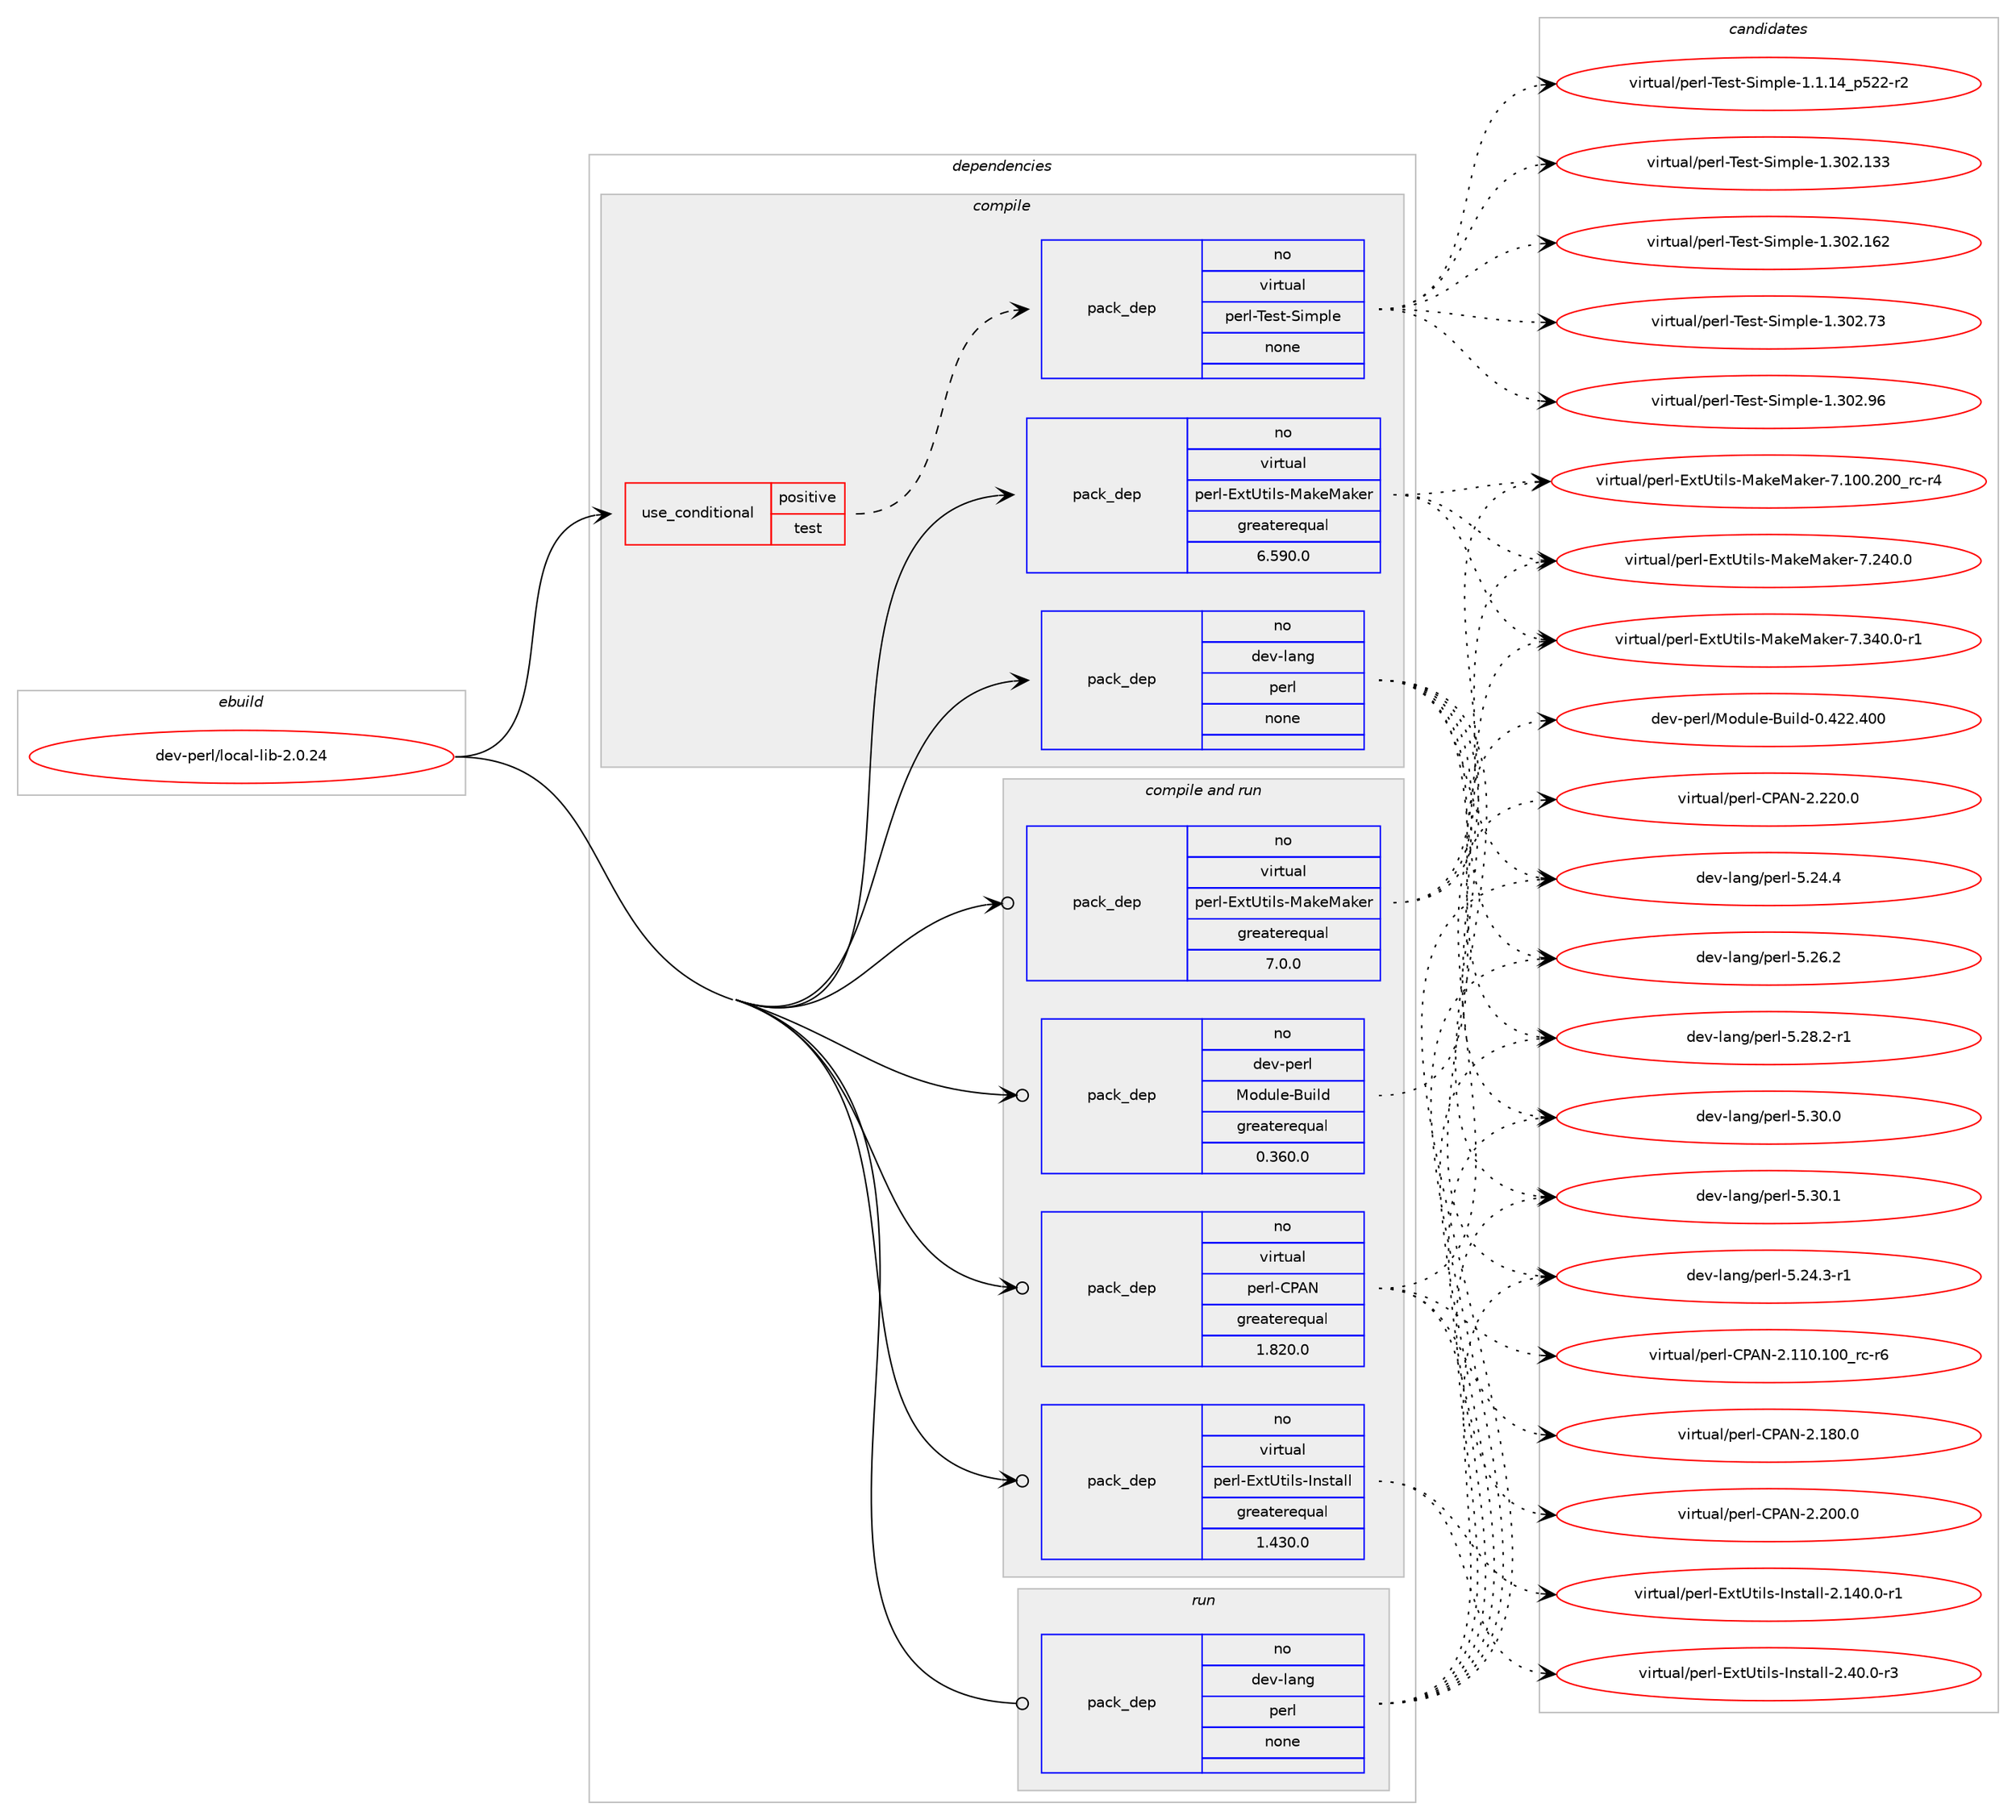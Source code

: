 digraph prolog {

# *************
# Graph options
# *************

newrank=true;
concentrate=true;
compound=true;
graph [rankdir=LR,fontname=Helvetica,fontsize=10,ranksep=1.5];#, ranksep=2.5, nodesep=0.2];
edge  [arrowhead=vee];
node  [fontname=Helvetica,fontsize=10];

# **********
# The ebuild
# **********

subgraph cluster_leftcol {
color=gray;
rank=same;
label=<<i>ebuild</i>>;
id [label="dev-perl/local-lib-2.0.24", color=red, width=4, href="../dev-perl/local-lib-2.0.24.svg"];
}

# ****************
# The dependencies
# ****************

subgraph cluster_midcol {
color=gray;
label=<<i>dependencies</i>>;
subgraph cluster_compile {
fillcolor="#eeeeee";
style=filled;
label=<<i>compile</i>>;
subgraph cond134640 {
dependency588742 [label=<<TABLE BORDER="0" CELLBORDER="1" CELLSPACING="0" CELLPADDING="4"><TR><TD ROWSPAN="3" CELLPADDING="10">use_conditional</TD></TR><TR><TD>positive</TD></TR><TR><TD>test</TD></TR></TABLE>>, shape=none, color=red];
subgraph pack442439 {
dependency588743 [label=<<TABLE BORDER="0" CELLBORDER="1" CELLSPACING="0" CELLPADDING="4" WIDTH="220"><TR><TD ROWSPAN="6" CELLPADDING="30">pack_dep</TD></TR><TR><TD WIDTH="110">no</TD></TR><TR><TD>virtual</TD></TR><TR><TD>perl-Test-Simple</TD></TR><TR><TD>none</TD></TR><TR><TD></TD></TR></TABLE>>, shape=none, color=blue];
}
dependency588742:e -> dependency588743:w [weight=20,style="dashed",arrowhead="vee"];
}
id:e -> dependency588742:w [weight=20,style="solid",arrowhead="vee"];
subgraph pack442440 {
dependency588744 [label=<<TABLE BORDER="0" CELLBORDER="1" CELLSPACING="0" CELLPADDING="4" WIDTH="220"><TR><TD ROWSPAN="6" CELLPADDING="30">pack_dep</TD></TR><TR><TD WIDTH="110">no</TD></TR><TR><TD>dev-lang</TD></TR><TR><TD>perl</TD></TR><TR><TD>none</TD></TR><TR><TD></TD></TR></TABLE>>, shape=none, color=blue];
}
id:e -> dependency588744:w [weight=20,style="solid",arrowhead="vee"];
subgraph pack442441 {
dependency588745 [label=<<TABLE BORDER="0" CELLBORDER="1" CELLSPACING="0" CELLPADDING="4" WIDTH="220"><TR><TD ROWSPAN="6" CELLPADDING="30">pack_dep</TD></TR><TR><TD WIDTH="110">no</TD></TR><TR><TD>virtual</TD></TR><TR><TD>perl-ExtUtils-MakeMaker</TD></TR><TR><TD>greaterequal</TD></TR><TR><TD>6.590.0</TD></TR></TABLE>>, shape=none, color=blue];
}
id:e -> dependency588745:w [weight=20,style="solid",arrowhead="vee"];
}
subgraph cluster_compileandrun {
fillcolor="#eeeeee";
style=filled;
label=<<i>compile and run</i>>;
subgraph pack442442 {
dependency588746 [label=<<TABLE BORDER="0" CELLBORDER="1" CELLSPACING="0" CELLPADDING="4" WIDTH="220"><TR><TD ROWSPAN="6" CELLPADDING="30">pack_dep</TD></TR><TR><TD WIDTH="110">no</TD></TR><TR><TD>dev-perl</TD></TR><TR><TD>Module-Build</TD></TR><TR><TD>greaterequal</TD></TR><TR><TD>0.360.0</TD></TR></TABLE>>, shape=none, color=blue];
}
id:e -> dependency588746:w [weight=20,style="solid",arrowhead="odotvee"];
subgraph pack442443 {
dependency588747 [label=<<TABLE BORDER="0" CELLBORDER="1" CELLSPACING="0" CELLPADDING="4" WIDTH="220"><TR><TD ROWSPAN="6" CELLPADDING="30">pack_dep</TD></TR><TR><TD WIDTH="110">no</TD></TR><TR><TD>virtual</TD></TR><TR><TD>perl-CPAN</TD></TR><TR><TD>greaterequal</TD></TR><TR><TD>1.820.0</TD></TR></TABLE>>, shape=none, color=blue];
}
id:e -> dependency588747:w [weight=20,style="solid",arrowhead="odotvee"];
subgraph pack442444 {
dependency588748 [label=<<TABLE BORDER="0" CELLBORDER="1" CELLSPACING="0" CELLPADDING="4" WIDTH="220"><TR><TD ROWSPAN="6" CELLPADDING="30">pack_dep</TD></TR><TR><TD WIDTH="110">no</TD></TR><TR><TD>virtual</TD></TR><TR><TD>perl-ExtUtils-Install</TD></TR><TR><TD>greaterequal</TD></TR><TR><TD>1.430.0</TD></TR></TABLE>>, shape=none, color=blue];
}
id:e -> dependency588748:w [weight=20,style="solid",arrowhead="odotvee"];
subgraph pack442445 {
dependency588749 [label=<<TABLE BORDER="0" CELLBORDER="1" CELLSPACING="0" CELLPADDING="4" WIDTH="220"><TR><TD ROWSPAN="6" CELLPADDING="30">pack_dep</TD></TR><TR><TD WIDTH="110">no</TD></TR><TR><TD>virtual</TD></TR><TR><TD>perl-ExtUtils-MakeMaker</TD></TR><TR><TD>greaterequal</TD></TR><TR><TD>7.0.0</TD></TR></TABLE>>, shape=none, color=blue];
}
id:e -> dependency588749:w [weight=20,style="solid",arrowhead="odotvee"];
}
subgraph cluster_run {
fillcolor="#eeeeee";
style=filled;
label=<<i>run</i>>;
subgraph pack442446 {
dependency588750 [label=<<TABLE BORDER="0" CELLBORDER="1" CELLSPACING="0" CELLPADDING="4" WIDTH="220"><TR><TD ROWSPAN="6" CELLPADDING="30">pack_dep</TD></TR><TR><TD WIDTH="110">no</TD></TR><TR><TD>dev-lang</TD></TR><TR><TD>perl</TD></TR><TR><TD>none</TD></TR><TR><TD></TD></TR></TABLE>>, shape=none, color=blue];
}
id:e -> dependency588750:w [weight=20,style="solid",arrowhead="odot"];
}
}

# **************
# The candidates
# **************

subgraph cluster_choices {
rank=same;
color=gray;
label=<<i>candidates</i>>;

subgraph choice442439 {
color=black;
nodesep=1;
choice11810511411611797108471121011141084584101115116458310510911210810145494649464952951125350504511450 [label="virtual/perl-Test-Simple-1.1.14_p522-r2", color=red, width=4,href="../virtual/perl-Test-Simple-1.1.14_p522-r2.svg"];
choice11810511411611797108471121011141084584101115116458310510911210810145494651485046495151 [label="virtual/perl-Test-Simple-1.302.133", color=red, width=4,href="../virtual/perl-Test-Simple-1.302.133.svg"];
choice11810511411611797108471121011141084584101115116458310510911210810145494651485046495450 [label="virtual/perl-Test-Simple-1.302.162", color=red, width=4,href="../virtual/perl-Test-Simple-1.302.162.svg"];
choice118105114116117971084711210111410845841011151164583105109112108101454946514850465551 [label="virtual/perl-Test-Simple-1.302.73", color=red, width=4,href="../virtual/perl-Test-Simple-1.302.73.svg"];
choice118105114116117971084711210111410845841011151164583105109112108101454946514850465754 [label="virtual/perl-Test-Simple-1.302.96", color=red, width=4,href="../virtual/perl-Test-Simple-1.302.96.svg"];
dependency588743:e -> choice11810511411611797108471121011141084584101115116458310510911210810145494649464952951125350504511450:w [style=dotted,weight="100"];
dependency588743:e -> choice11810511411611797108471121011141084584101115116458310510911210810145494651485046495151:w [style=dotted,weight="100"];
dependency588743:e -> choice11810511411611797108471121011141084584101115116458310510911210810145494651485046495450:w [style=dotted,weight="100"];
dependency588743:e -> choice118105114116117971084711210111410845841011151164583105109112108101454946514850465551:w [style=dotted,weight="100"];
dependency588743:e -> choice118105114116117971084711210111410845841011151164583105109112108101454946514850465754:w [style=dotted,weight="100"];
}
subgraph choice442440 {
color=black;
nodesep=1;
choice100101118451089711010347112101114108455346505246514511449 [label="dev-lang/perl-5.24.3-r1", color=red, width=4,href="../dev-lang/perl-5.24.3-r1.svg"];
choice10010111845108971101034711210111410845534650524652 [label="dev-lang/perl-5.24.4", color=red, width=4,href="../dev-lang/perl-5.24.4.svg"];
choice10010111845108971101034711210111410845534650544650 [label="dev-lang/perl-5.26.2", color=red, width=4,href="../dev-lang/perl-5.26.2.svg"];
choice100101118451089711010347112101114108455346505646504511449 [label="dev-lang/perl-5.28.2-r1", color=red, width=4,href="../dev-lang/perl-5.28.2-r1.svg"];
choice10010111845108971101034711210111410845534651484648 [label="dev-lang/perl-5.30.0", color=red, width=4,href="../dev-lang/perl-5.30.0.svg"];
choice10010111845108971101034711210111410845534651484649 [label="dev-lang/perl-5.30.1", color=red, width=4,href="../dev-lang/perl-5.30.1.svg"];
dependency588744:e -> choice100101118451089711010347112101114108455346505246514511449:w [style=dotted,weight="100"];
dependency588744:e -> choice10010111845108971101034711210111410845534650524652:w [style=dotted,weight="100"];
dependency588744:e -> choice10010111845108971101034711210111410845534650544650:w [style=dotted,weight="100"];
dependency588744:e -> choice100101118451089711010347112101114108455346505646504511449:w [style=dotted,weight="100"];
dependency588744:e -> choice10010111845108971101034711210111410845534651484648:w [style=dotted,weight="100"];
dependency588744:e -> choice10010111845108971101034711210111410845534651484649:w [style=dotted,weight="100"];
}
subgraph choice442441 {
color=black;
nodesep=1;
choice118105114116117971084711210111410845691201168511610510811545779710710177971071011144555464948484650484895114994511452 [label="virtual/perl-ExtUtils-MakeMaker-7.100.200_rc-r4", color=red, width=4,href="../virtual/perl-ExtUtils-MakeMaker-7.100.200_rc-r4.svg"];
choice118105114116117971084711210111410845691201168511610510811545779710710177971071011144555465052484648 [label="virtual/perl-ExtUtils-MakeMaker-7.240.0", color=red, width=4,href="../virtual/perl-ExtUtils-MakeMaker-7.240.0.svg"];
choice1181051141161179710847112101114108456912011685116105108115457797107101779710710111445554651524846484511449 [label="virtual/perl-ExtUtils-MakeMaker-7.340.0-r1", color=red, width=4,href="../virtual/perl-ExtUtils-MakeMaker-7.340.0-r1.svg"];
dependency588745:e -> choice118105114116117971084711210111410845691201168511610510811545779710710177971071011144555464948484650484895114994511452:w [style=dotted,weight="100"];
dependency588745:e -> choice118105114116117971084711210111410845691201168511610510811545779710710177971071011144555465052484648:w [style=dotted,weight="100"];
dependency588745:e -> choice1181051141161179710847112101114108456912011685116105108115457797107101779710710111445554651524846484511449:w [style=dotted,weight="100"];
}
subgraph choice442442 {
color=black;
nodesep=1;
choice100101118451121011141084777111100117108101456611710510810045484652505046524848 [label="dev-perl/Module-Build-0.422.400", color=red, width=4,href="../dev-perl/Module-Build-0.422.400.svg"];
dependency588746:e -> choice100101118451121011141084777111100117108101456611710510810045484652505046524848:w [style=dotted,weight="100"];
}
subgraph choice442443 {
color=black;
nodesep=1;
choice118105114116117971084711210111410845678065784550464949484649484895114994511454 [label="virtual/perl-CPAN-2.110.100_rc-r6", color=red, width=4,href="../virtual/perl-CPAN-2.110.100_rc-r6.svg"];
choice118105114116117971084711210111410845678065784550464956484648 [label="virtual/perl-CPAN-2.180.0", color=red, width=4,href="../virtual/perl-CPAN-2.180.0.svg"];
choice118105114116117971084711210111410845678065784550465048484648 [label="virtual/perl-CPAN-2.200.0", color=red, width=4,href="../virtual/perl-CPAN-2.200.0.svg"];
choice118105114116117971084711210111410845678065784550465050484648 [label="virtual/perl-CPAN-2.220.0", color=red, width=4,href="../virtual/perl-CPAN-2.220.0.svg"];
dependency588747:e -> choice118105114116117971084711210111410845678065784550464949484649484895114994511454:w [style=dotted,weight="100"];
dependency588747:e -> choice118105114116117971084711210111410845678065784550464956484648:w [style=dotted,weight="100"];
dependency588747:e -> choice118105114116117971084711210111410845678065784550465048484648:w [style=dotted,weight="100"];
dependency588747:e -> choice118105114116117971084711210111410845678065784550465050484648:w [style=dotted,weight="100"];
}
subgraph choice442444 {
color=black;
nodesep=1;
choice118105114116117971084711210111410845691201168511610510811545731101151169710810845504649524846484511449 [label="virtual/perl-ExtUtils-Install-2.140.0-r1", color=red, width=4,href="../virtual/perl-ExtUtils-Install-2.140.0-r1.svg"];
choice1181051141161179710847112101114108456912011685116105108115457311011511697108108455046524846484511451 [label="virtual/perl-ExtUtils-Install-2.40.0-r3", color=red, width=4,href="../virtual/perl-ExtUtils-Install-2.40.0-r3.svg"];
dependency588748:e -> choice118105114116117971084711210111410845691201168511610510811545731101151169710810845504649524846484511449:w [style=dotted,weight="100"];
dependency588748:e -> choice1181051141161179710847112101114108456912011685116105108115457311011511697108108455046524846484511451:w [style=dotted,weight="100"];
}
subgraph choice442445 {
color=black;
nodesep=1;
choice118105114116117971084711210111410845691201168511610510811545779710710177971071011144555464948484650484895114994511452 [label="virtual/perl-ExtUtils-MakeMaker-7.100.200_rc-r4", color=red, width=4,href="../virtual/perl-ExtUtils-MakeMaker-7.100.200_rc-r4.svg"];
choice118105114116117971084711210111410845691201168511610510811545779710710177971071011144555465052484648 [label="virtual/perl-ExtUtils-MakeMaker-7.240.0", color=red, width=4,href="../virtual/perl-ExtUtils-MakeMaker-7.240.0.svg"];
choice1181051141161179710847112101114108456912011685116105108115457797107101779710710111445554651524846484511449 [label="virtual/perl-ExtUtils-MakeMaker-7.340.0-r1", color=red, width=4,href="../virtual/perl-ExtUtils-MakeMaker-7.340.0-r1.svg"];
dependency588749:e -> choice118105114116117971084711210111410845691201168511610510811545779710710177971071011144555464948484650484895114994511452:w [style=dotted,weight="100"];
dependency588749:e -> choice118105114116117971084711210111410845691201168511610510811545779710710177971071011144555465052484648:w [style=dotted,weight="100"];
dependency588749:e -> choice1181051141161179710847112101114108456912011685116105108115457797107101779710710111445554651524846484511449:w [style=dotted,weight="100"];
}
subgraph choice442446 {
color=black;
nodesep=1;
choice100101118451089711010347112101114108455346505246514511449 [label="dev-lang/perl-5.24.3-r1", color=red, width=4,href="../dev-lang/perl-5.24.3-r1.svg"];
choice10010111845108971101034711210111410845534650524652 [label="dev-lang/perl-5.24.4", color=red, width=4,href="../dev-lang/perl-5.24.4.svg"];
choice10010111845108971101034711210111410845534650544650 [label="dev-lang/perl-5.26.2", color=red, width=4,href="../dev-lang/perl-5.26.2.svg"];
choice100101118451089711010347112101114108455346505646504511449 [label="dev-lang/perl-5.28.2-r1", color=red, width=4,href="../dev-lang/perl-5.28.2-r1.svg"];
choice10010111845108971101034711210111410845534651484648 [label="dev-lang/perl-5.30.0", color=red, width=4,href="../dev-lang/perl-5.30.0.svg"];
choice10010111845108971101034711210111410845534651484649 [label="dev-lang/perl-5.30.1", color=red, width=4,href="../dev-lang/perl-5.30.1.svg"];
dependency588750:e -> choice100101118451089711010347112101114108455346505246514511449:w [style=dotted,weight="100"];
dependency588750:e -> choice10010111845108971101034711210111410845534650524652:w [style=dotted,weight="100"];
dependency588750:e -> choice10010111845108971101034711210111410845534650544650:w [style=dotted,weight="100"];
dependency588750:e -> choice100101118451089711010347112101114108455346505646504511449:w [style=dotted,weight="100"];
dependency588750:e -> choice10010111845108971101034711210111410845534651484648:w [style=dotted,weight="100"];
dependency588750:e -> choice10010111845108971101034711210111410845534651484649:w [style=dotted,weight="100"];
}
}

}
